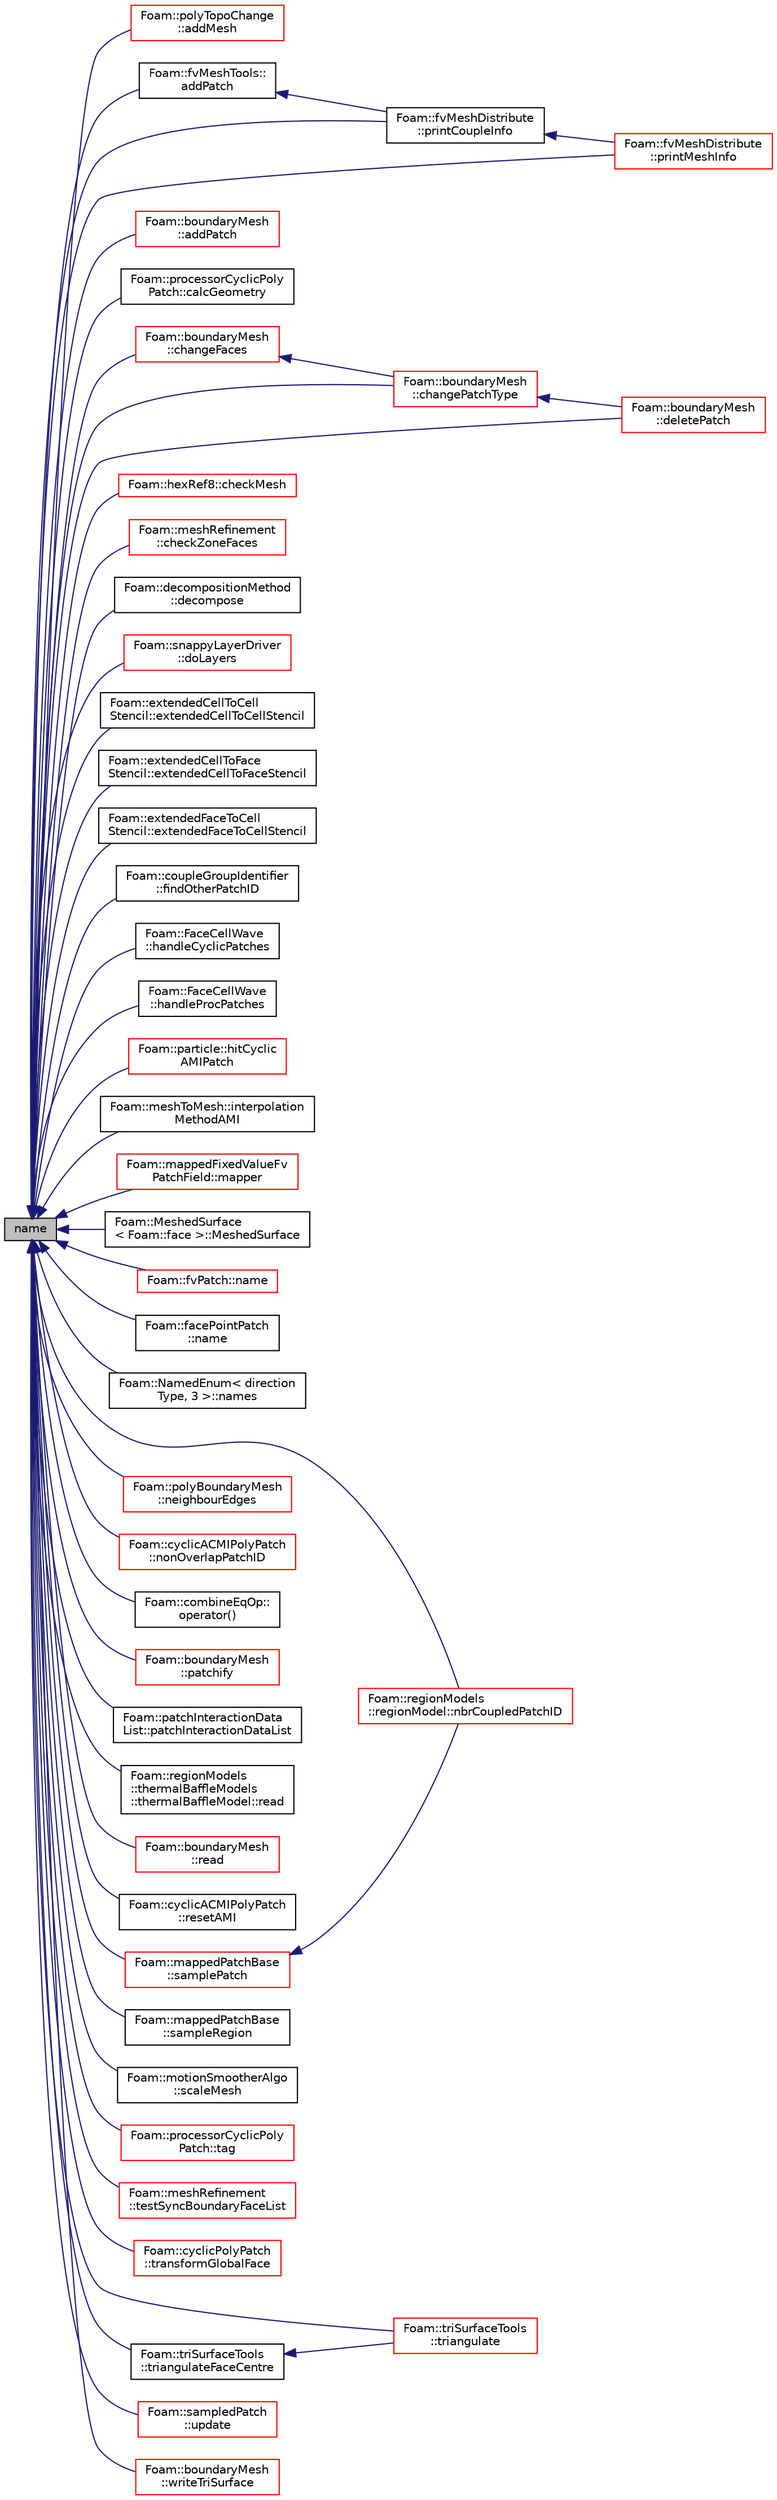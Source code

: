 digraph "name"
{
  bgcolor="transparent";
  edge [fontname="Helvetica",fontsize="10",labelfontname="Helvetica",labelfontsize="10"];
  node [fontname="Helvetica",fontsize="10",shape=record];
  rankdir="LR";
  Node15 [label="name",height=0.2,width=0.4,color="black", fillcolor="grey75", style="filled", fontcolor="black"];
  Node15 -> Node16 [dir="back",color="midnightblue",fontsize="10",style="solid",fontname="Helvetica"];
  Node16 [label="Foam::polyTopoChange\l::addMesh",height=0.2,width=0.4,color="red",URL="$a22449.html#a1f97630a2e6369203b99c1d1d1c3cff3",tooltip="Add all points/faces/cells of mesh. Additional offset for patch. "];
  Node15 -> Node20 [dir="back",color="midnightblue",fontsize="10",style="solid",fontname="Helvetica"];
  Node20 [label="Foam::fvMeshTools::\laddPatch",height=0.2,width=0.4,color="black",URL="$a22205.html#a590f160ae7ad17fa6394045ac077b9bf",tooltip="Add patch. Inserts patch before all processor patches. "];
  Node20 -> Node21 [dir="back",color="midnightblue",fontsize="10",style="solid",fontname="Helvetica"];
  Node21 [label="Foam::fvMeshDistribute\l::printCoupleInfo",height=0.2,width=0.4,color="black",URL="$a22197.html#a0b2e9e5ba94679bbc5d807ecf02687e2",tooltip="Print some info on coupling data. "];
  Node21 -> Node22 [dir="back",color="midnightblue",fontsize="10",style="solid",fontname="Helvetica"];
  Node22 [label="Foam::fvMeshDistribute\l::printMeshInfo",height=0.2,width=0.4,color="red",URL="$a22197.html#a8a0700fdb9e32ce9809a663ad13ab01b",tooltip="Print some info on mesh. "];
  Node15 -> Node33 [dir="back",color="midnightblue",fontsize="10",style="solid",fontname="Helvetica"];
  Node33 [label="Foam::boundaryMesh\l::addPatch",height=0.2,width=0.4,color="red",URL="$a22169.html#a09c4e5c8d34934fb4a87b7e358903ec2",tooltip="Add to back of patch list. "];
  Node15 -> Node35 [dir="back",color="midnightblue",fontsize="10",style="solid",fontname="Helvetica"];
  Node35 [label="Foam::processorCyclicPoly\lPatch::calcGeometry",height=0.2,width=0.4,color="black",URL="$a28613.html#a99ee15e7e7eff38649dece8470111742",tooltip="Calculate the patch geometry with externally. "];
  Node15 -> Node36 [dir="back",color="midnightblue",fontsize="10",style="solid",fontname="Helvetica"];
  Node36 [label="Foam::boundaryMesh\l::changeFaces",height=0.2,width=0.4,color="red",URL="$a22169.html#aa3edbdb390a2b28fbb17a16562278186",tooltip="Recalculate face ordering and patches. Return old to new. "];
  Node36 -> Node37 [dir="back",color="midnightblue",fontsize="10",style="solid",fontname="Helvetica"];
  Node37 [label="Foam::boundaryMesh\l::changePatchType",height=0.2,width=0.4,color="red",URL="$a22169.html#ae598cc11969a83a0ecf2be3e967948dd",tooltip="Change patch. "];
  Node37 -> Node38 [dir="back",color="midnightblue",fontsize="10",style="solid",fontname="Helvetica"];
  Node38 [label="Foam::boundaryMesh\l::deletePatch",height=0.2,width=0.4,color="red",URL="$a22169.html#a35bae3d1fccc75f1edba03069229ce71",tooltip="Delete from patch list. "];
  Node15 -> Node37 [dir="back",color="midnightblue",fontsize="10",style="solid",fontname="Helvetica"];
  Node15 -> Node39 [dir="back",color="midnightblue",fontsize="10",style="solid",fontname="Helvetica"];
  Node39 [label="Foam::hexRef8::checkMesh",height=0.2,width=0.4,color="red",URL="$a22413.html#a432ff341842268fa21b8363e6b2c45b9",tooltip="Debug: Check coupled mesh for correctness. "];
  Node15 -> Node29 [dir="back",color="midnightblue",fontsize="10",style="solid",fontname="Helvetica"];
  Node29 [label="Foam::meshRefinement\l::checkZoneFaces",height=0.2,width=0.4,color="red",URL="$a25857.html#a69edd794f65d8ec7521564ae653ccbac",tooltip="Debug helper: check faceZones are not on processor patches. "];
  Node15 -> Node50 [dir="back",color="midnightblue",fontsize="10",style="solid",fontname="Helvetica"];
  Node50 [label="Foam::decompositionMethod\l::decompose",height=0.2,width=0.4,color="black",URL="$a29949.html#a9e5348f6d62778dc2721d9646d92c3d2"];
  Node15 -> Node38 [dir="back",color="midnightblue",fontsize="10",style="solid",fontname="Helvetica"];
  Node15 -> Node51 [dir="back",color="midnightblue",fontsize="10",style="solid",fontname="Helvetica"];
  Node51 [label="Foam::snappyLayerDriver\l::doLayers",height=0.2,width=0.4,color="red",URL="$a25909.html#a128bb8ca3845486b1c6d481160e3adb5",tooltip="Add layers according to the dictionary settings. "];
  Node15 -> Node55 [dir="back",color="midnightblue",fontsize="10",style="solid",fontname="Helvetica"];
  Node55 [label="Foam::extendedCellToCell\lStencil::extendedCellToCellStencil",height=0.2,width=0.4,color="black",URL="$a23457.html#a8d6ebc776c41265c4fd45e05f0023e79",tooltip="Construct from mesh. "];
  Node15 -> Node56 [dir="back",color="midnightblue",fontsize="10",style="solid",fontname="Helvetica"];
  Node56 [label="Foam::extendedCellToFace\lStencil::extendedCellToFaceStencil",height=0.2,width=0.4,color="black",URL="$a23497.html#a431751fde0ad8697c8669dc89a4fd109",tooltip="Construct from mesh. "];
  Node15 -> Node57 [dir="back",color="midnightblue",fontsize="10",style="solid",fontname="Helvetica"];
  Node57 [label="Foam::extendedFaceToCell\lStencil::extendedFaceToCellStencil",height=0.2,width=0.4,color="black",URL="$a23573.html#a90f7fb44e65d3534ce8bf1e65141a3e0",tooltip="Construct from mesh. "];
  Node15 -> Node58 [dir="back",color="midnightblue",fontsize="10",style="solid",fontname="Helvetica"];
  Node58 [label="Foam::coupleGroupIdentifier\l::findOtherPatchID",height=0.2,width=0.4,color="black",URL="$a28269.html#ad9923dc54c3f477bbb3e5dee3b09ea3b",tooltip="Find other patch and region. Returns index of patch and sets. "];
  Node15 -> Node59 [dir="back",color="midnightblue",fontsize="10",style="solid",fontname="Helvetica"];
  Node59 [label="Foam::FaceCellWave\l::handleCyclicPatches",height=0.2,width=0.4,color="black",URL="$a25945.html#a936b4d38665c4fe42ea3b09d92cc4b4c",tooltip="Merge data from across cyclics. "];
  Node15 -> Node60 [dir="back",color="midnightblue",fontsize="10",style="solid",fontname="Helvetica"];
  Node60 [label="Foam::FaceCellWave\l::handleProcPatches",height=0.2,width=0.4,color="black",URL="$a25945.html#a2b99dcd7e15f8dab8ed02d3db3ab15f0",tooltip="Merge data from across processor boundaries. "];
  Node15 -> Node61 [dir="back",color="midnightblue",fontsize="10",style="solid",fontname="Helvetica"];
  Node61 [label="Foam::particle::hitCyclic\lAMIPatch",height=0.2,width=0.4,color="red",URL="$a24721.html#abaea6c8eb54b7d822b150b9aef01f181",tooltip="Overridable function to handle the particle hitting a cyclicAMIPatch. "];
  Node15 -> Node68 [dir="back",color="midnightblue",fontsize="10",style="solid",fontname="Helvetica"];
  Node68 [label="Foam::meshToMesh::interpolation\lMethodAMI",height=0.2,width=0.4,color="black",URL="$a30521.html#aef7049b730f1c37232e66c147569b92b",tooltip="Conversion between mesh and patch interpolation methods. "];
  Node15 -> Node69 [dir="back",color="midnightblue",fontsize="10",style="solid",fontname="Helvetica"];
  Node69 [label="Foam::mappedFixedValueFv\lPatchField::mapper",height=0.2,width=0.4,color="red",URL="$a22977.html#a837223c71261372bc2f1624ec9351309"];
  Node15 -> Node71 [dir="back",color="midnightblue",fontsize="10",style="solid",fontname="Helvetica"];
  Node71 [label="Foam::MeshedSurface\l\< Foam::face \>::MeshedSurface",height=0.2,width=0.4,color="black",URL="$a30833.html#a3ee4d9ba6f03479eb3698c0e391b40e9",tooltip="Construct from a boundary mesh with local points/faces. "];
  Node15 -> Node72 [dir="back",color="midnightblue",fontsize="10",style="solid",fontname="Helvetica"];
  Node72 [label="Foam::fvPatch::name",height=0.2,width=0.4,color="red",URL="$a23693.html#acc80e00a8ac919288fb55bd14cc88bf6",tooltip="Return name. "];
  Node15 -> Node163 [dir="back",color="midnightblue",fontsize="10",style="solid",fontname="Helvetica"];
  Node163 [label="Foam::facePointPatch\l::name",height=0.2,width=0.4,color="black",URL="$a28473.html#a754ce9966caae1ee331378bf4a87269b",tooltip="Return name. "];
  Node15 -> Node164 [dir="back",color="midnightblue",fontsize="10",style="solid",fontname="Helvetica"];
  Node164 [label="Foam::NamedEnum\< direction\lType, 3 \>::names",height=0.2,width=0.4,color="black",URL="$a27113.html#a7350da3a0edd92cd11e6c479c9967dc8"];
  Node15 -> Node165 [dir="back",color="midnightblue",fontsize="10",style="solid",fontname="Helvetica"];
  Node165 [label="Foam::regionModels\l::regionModel::nbrCoupledPatchID",height=0.2,width=0.4,color="red",URL="$a30073.html#a311bffc7aa460305c0da6fcd3c214e18",tooltip="Return the coupled patch ID paired with coupled patch. "];
  Node15 -> Node168 [dir="back",color="midnightblue",fontsize="10",style="solid",fontname="Helvetica"];
  Node168 [label="Foam::polyBoundaryMesh\l::neighbourEdges",height=0.2,width=0.4,color="red",URL="$a28557.html#a430d61af7deb5b3579553b92d7a3034c",tooltip="Per patch the edges on the neighbouring patch. Is for every external. "];
  Node15 -> Node244 [dir="back",color="midnightblue",fontsize="10",style="solid",fontname="Helvetica"];
  Node244 [label="Foam::cyclicACMIPolyPatch\l::nonOverlapPatchID",height=0.2,width=0.4,color="red",URL="$a26057.html#aa42c2db2f445de497071628742798792",tooltip="Non-overlapping patch ID. "];
  Node15 -> Node255 [dir="back",color="midnightblue",fontsize="10",style="solid",fontname="Helvetica"];
  Node255 [label="Foam::combineEqOp::\loperator()",height=0.2,width=0.4,color="black",URL="$a25985.html#a6740aea5286c86b081babfc0c001556c"];
  Node15 -> Node256 [dir="back",color="midnightblue",fontsize="10",style="solid",fontname="Helvetica"];
  Node256 [label="Foam::boundaryMesh\l::patchify",height=0.2,width=0.4,color="red",URL="$a22169.html#ae2705f64a0b5d9d61dc1b67afa50a160",tooltip="Take over patches onto polyMesh from nearest face in *this. "];
  Node15 -> Node259 [dir="back",color="midnightblue",fontsize="10",style="solid",fontname="Helvetica"];
  Node259 [label="Foam::patchInteractionData\lList::patchInteractionDataList",height=0.2,width=0.4,color="black",URL="$a25309.html#a6ceb0b9c160f0dffd9ce6257b8521a8f",tooltip="Construct from Istream. "];
  Node15 -> Node21 [dir="back",color="midnightblue",fontsize="10",style="solid",fontname="Helvetica"];
  Node15 -> Node22 [dir="back",color="midnightblue",fontsize="10",style="solid",fontname="Helvetica"];
  Node15 -> Node260 [dir="back",color="midnightblue",fontsize="10",style="solid",fontname="Helvetica"];
  Node260 [label="Foam::regionModels\l::thermalBaffleModels\l::thermalBaffleModel::read",height=0.2,width=0.4,color="black",URL="$a30281.html#afac0600fef97b05534a595ce00b272ed",tooltip="Read control parameters from dictionary. "];
  Node15 -> Node261 [dir="back",color="midnightblue",fontsize="10",style="solid",fontname="Helvetica"];
  Node261 [label="Foam::boundaryMesh\l::read",height=0.2,width=0.4,color="red",URL="$a22169.html#ad75a6a0d6490bd22adad55646a22e51b",tooltip="Read from boundaryMesh of polyMesh. "];
  Node15 -> Node247 [dir="back",color="midnightblue",fontsize="10",style="solid",fontname="Helvetica"];
  Node247 [label="Foam::cyclicACMIPolyPatch\l::resetAMI",height=0.2,width=0.4,color="black",URL="$a26057.html#a8137f810e4a5638bd9eaaa9c7d7132b8",tooltip="Reset the AMI interpolator. "];
  Node15 -> Node189 [dir="back",color="midnightblue",fontsize="10",style="solid",fontname="Helvetica"];
  Node189 [label="Foam::mappedPatchBase\l::samplePatch",height=0.2,width=0.4,color="red",URL="$a26225.html#abeba9683e79bef1963ffd8abdd6aa59f",tooltip="Patch (only if NEARESTPATCHFACE) "];
  Node189 -> Node165 [dir="back",color="midnightblue",fontsize="10",style="solid",fontname="Helvetica"];
  Node15 -> Node192 [dir="back",color="midnightblue",fontsize="10",style="solid",fontname="Helvetica"];
  Node192 [label="Foam::mappedPatchBase\l::sampleRegion",height=0.2,width=0.4,color="black",URL="$a26225.html#addbdc95b98f4098c7a88c13c90619f2f",tooltip="Region to sample. "];
  Node15 -> Node262 [dir="back",color="midnightblue",fontsize="10",style="solid",fontname="Helvetica"];
  Node262 [label="Foam::motionSmootherAlgo\l::scaleMesh",height=0.2,width=0.4,color="black",URL="$a22297.html#a32bff44040e6dbc2f185cba89bcacd6d",tooltip="Move mesh with externally provided mesh constraints. "];
  Node15 -> Node263 [dir="back",color="midnightblue",fontsize="10",style="solid",fontname="Helvetica"];
  Node263 [label="Foam::processorCyclicPoly\lPatch::tag",height=0.2,width=0.4,color="red",URL="$a28613.html#a99a5c46d528d603fa3114da2eb23cfe1",tooltip="Return message tag to use for communication. "];
  Node15 -> Node287 [dir="back",color="midnightblue",fontsize="10",style="solid",fontname="Helvetica"];
  Node287 [label="Foam::meshRefinement\l::testSyncBoundaryFaceList",height=0.2,width=0.4,color="red",URL="$a25857.html#aac9cdd9b8d663743f8e9f6030a5a42cd",tooltip="Compare two lists over all boundary faces. "];
  Node15 -> Node303 [dir="back",color="midnightblue",fontsize="10",style="solid",fontname="Helvetica"];
  Node303 [label="Foam::cyclicPolyPatch\l::transformGlobalFace",height=0.2,width=0.4,color="red",URL="$a28589.html#aa5af908ce117c3633484f843f2e1cca3"];
  Node15 -> Node217 [dir="back",color="midnightblue",fontsize="10",style="solid",fontname="Helvetica"];
  Node217 [label="Foam::triSurfaceTools\l::triangulate",height=0.2,width=0.4,color="red",URL="$a26673.html#abc610083203403b6a9406e6d0206150e",tooltip="Simple triangulation of (selected patches of) boundaryMesh. Needs. "];
  Node15 -> Node225 [dir="back",color="midnightblue",fontsize="10",style="solid",fontname="Helvetica"];
  Node225 [label="Foam::triSurfaceTools\l::triangulateFaceCentre",height=0.2,width=0.4,color="black",URL="$a26673.html#abf2be73c84828e0d5db6921bf8b57353",tooltip="Face-centre triangulation of (selected patches of) boundaryMesh. "];
  Node225 -> Node217 [dir="back",color="midnightblue",fontsize="10",style="solid",fontname="Helvetica"];
  Node15 -> Node304 [dir="back",color="midnightblue",fontsize="10",style="solid",fontname="Helvetica"];
  Node304 [label="Foam::sampledPatch\l::update",height=0.2,width=0.4,color="red",URL="$a30641.html#aa2aac016e2bf7b5bd2b271786c2791aa",tooltip="Update the surface as required. "];
  Node15 -> Node258 [dir="back",color="midnightblue",fontsize="10",style="solid",fontname="Helvetica"];
  Node258 [label="Foam::boundaryMesh\l::writeTriSurface",height=0.2,width=0.4,color="red",URL="$a22169.html#a0c63d9c1e5332d6903632f01589a53e5",tooltip="Write to file. "];
}
